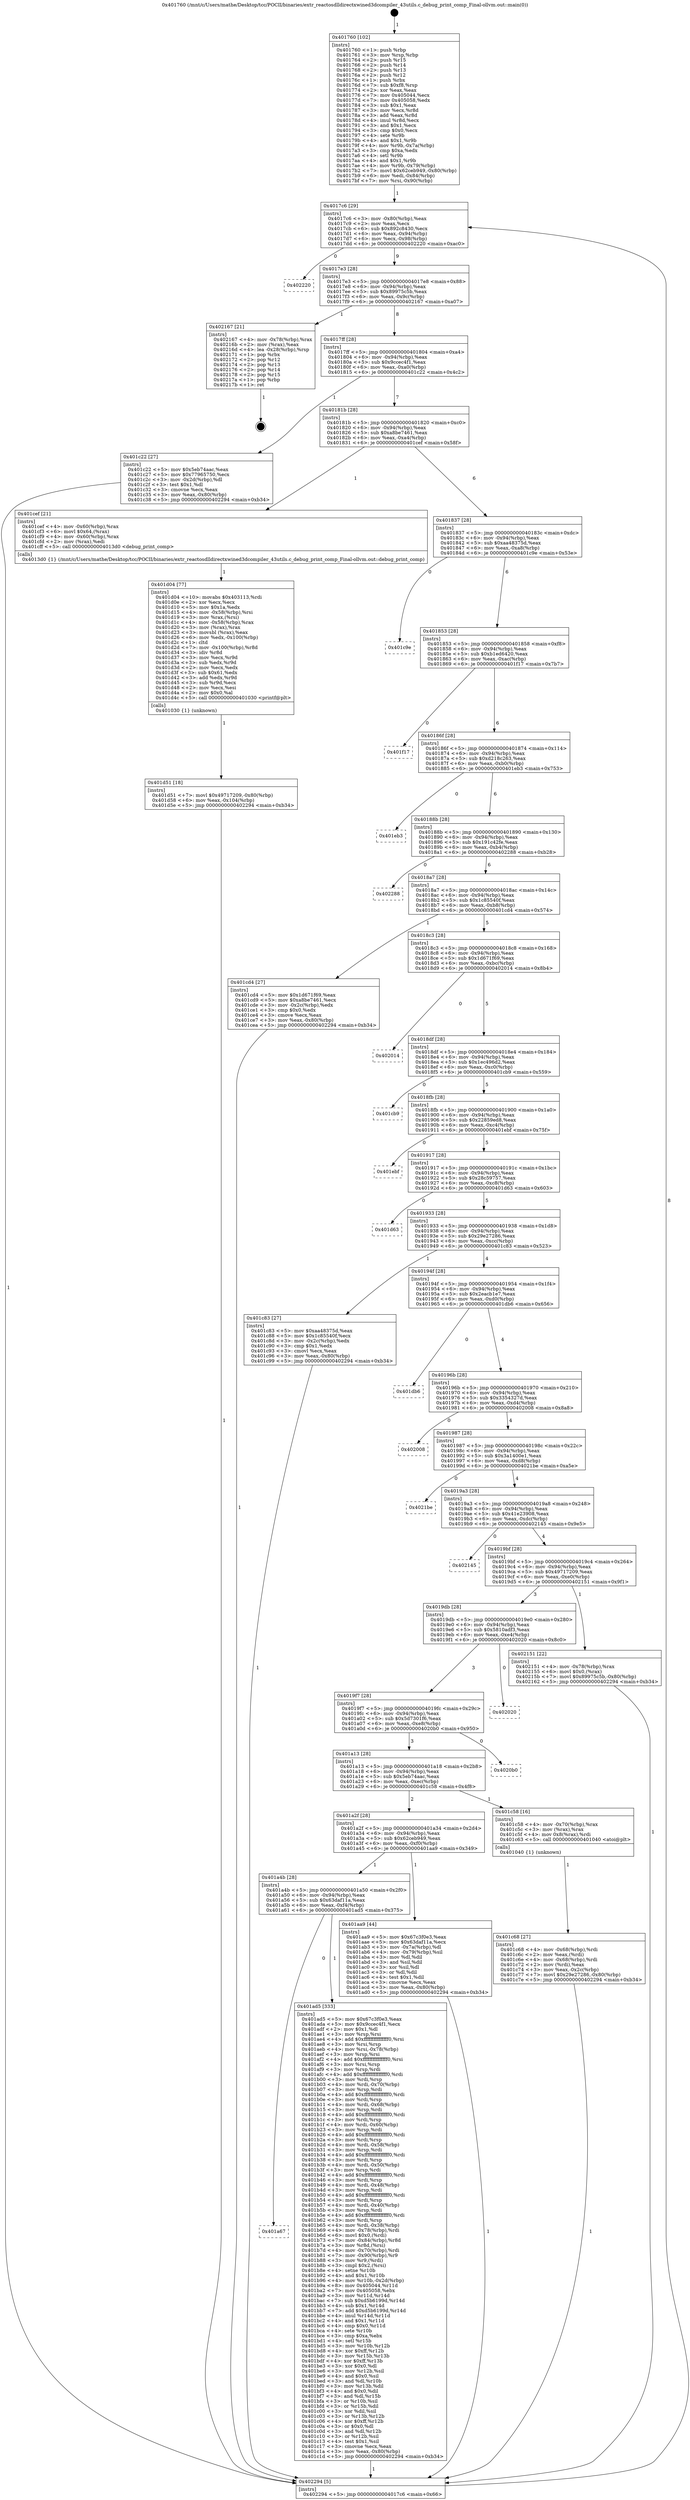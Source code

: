 digraph "0x401760" {
  label = "0x401760 (/mnt/c/Users/mathe/Desktop/tcc/POCII/binaries/extr_reactosdlldirectxwined3dcompiler_43utils.c_debug_print_comp_Final-ollvm.out::main(0))"
  labelloc = "t"
  node[shape=record]

  Entry [label="",width=0.3,height=0.3,shape=circle,fillcolor=black,style=filled]
  "0x4017c6" [label="{
     0x4017c6 [29]\l
     | [instrs]\l
     &nbsp;&nbsp;0x4017c6 \<+3\>: mov -0x80(%rbp),%eax\l
     &nbsp;&nbsp;0x4017c9 \<+2\>: mov %eax,%ecx\l
     &nbsp;&nbsp;0x4017cb \<+6\>: sub $0x892c8430,%ecx\l
     &nbsp;&nbsp;0x4017d1 \<+6\>: mov %eax,-0x94(%rbp)\l
     &nbsp;&nbsp;0x4017d7 \<+6\>: mov %ecx,-0x98(%rbp)\l
     &nbsp;&nbsp;0x4017dd \<+6\>: je 0000000000402220 \<main+0xac0\>\l
  }"]
  "0x402220" [label="{
     0x402220\l
  }", style=dashed]
  "0x4017e3" [label="{
     0x4017e3 [28]\l
     | [instrs]\l
     &nbsp;&nbsp;0x4017e3 \<+5\>: jmp 00000000004017e8 \<main+0x88\>\l
     &nbsp;&nbsp;0x4017e8 \<+6\>: mov -0x94(%rbp),%eax\l
     &nbsp;&nbsp;0x4017ee \<+5\>: sub $0x89975c5b,%eax\l
     &nbsp;&nbsp;0x4017f3 \<+6\>: mov %eax,-0x9c(%rbp)\l
     &nbsp;&nbsp;0x4017f9 \<+6\>: je 0000000000402167 \<main+0xa07\>\l
  }"]
  Exit [label="",width=0.3,height=0.3,shape=circle,fillcolor=black,style=filled,peripheries=2]
  "0x402167" [label="{
     0x402167 [21]\l
     | [instrs]\l
     &nbsp;&nbsp;0x402167 \<+4\>: mov -0x78(%rbp),%rax\l
     &nbsp;&nbsp;0x40216b \<+2\>: mov (%rax),%eax\l
     &nbsp;&nbsp;0x40216d \<+4\>: lea -0x28(%rbp),%rsp\l
     &nbsp;&nbsp;0x402171 \<+1\>: pop %rbx\l
     &nbsp;&nbsp;0x402172 \<+2\>: pop %r12\l
     &nbsp;&nbsp;0x402174 \<+2\>: pop %r13\l
     &nbsp;&nbsp;0x402176 \<+2\>: pop %r14\l
     &nbsp;&nbsp;0x402178 \<+2\>: pop %r15\l
     &nbsp;&nbsp;0x40217a \<+1\>: pop %rbp\l
     &nbsp;&nbsp;0x40217b \<+1\>: ret\l
  }"]
  "0x4017ff" [label="{
     0x4017ff [28]\l
     | [instrs]\l
     &nbsp;&nbsp;0x4017ff \<+5\>: jmp 0000000000401804 \<main+0xa4\>\l
     &nbsp;&nbsp;0x401804 \<+6\>: mov -0x94(%rbp),%eax\l
     &nbsp;&nbsp;0x40180a \<+5\>: sub $0x9ccec4f1,%eax\l
     &nbsp;&nbsp;0x40180f \<+6\>: mov %eax,-0xa0(%rbp)\l
     &nbsp;&nbsp;0x401815 \<+6\>: je 0000000000401c22 \<main+0x4c2\>\l
  }"]
  "0x401d51" [label="{
     0x401d51 [18]\l
     | [instrs]\l
     &nbsp;&nbsp;0x401d51 \<+7\>: movl $0x49717209,-0x80(%rbp)\l
     &nbsp;&nbsp;0x401d58 \<+6\>: mov %eax,-0x104(%rbp)\l
     &nbsp;&nbsp;0x401d5e \<+5\>: jmp 0000000000402294 \<main+0xb34\>\l
  }"]
  "0x401c22" [label="{
     0x401c22 [27]\l
     | [instrs]\l
     &nbsp;&nbsp;0x401c22 \<+5\>: mov $0x5eb74aac,%eax\l
     &nbsp;&nbsp;0x401c27 \<+5\>: mov $0x77965750,%ecx\l
     &nbsp;&nbsp;0x401c2c \<+3\>: mov -0x2d(%rbp),%dl\l
     &nbsp;&nbsp;0x401c2f \<+3\>: test $0x1,%dl\l
     &nbsp;&nbsp;0x401c32 \<+3\>: cmovne %ecx,%eax\l
     &nbsp;&nbsp;0x401c35 \<+3\>: mov %eax,-0x80(%rbp)\l
     &nbsp;&nbsp;0x401c38 \<+5\>: jmp 0000000000402294 \<main+0xb34\>\l
  }"]
  "0x40181b" [label="{
     0x40181b [28]\l
     | [instrs]\l
     &nbsp;&nbsp;0x40181b \<+5\>: jmp 0000000000401820 \<main+0xc0\>\l
     &nbsp;&nbsp;0x401820 \<+6\>: mov -0x94(%rbp),%eax\l
     &nbsp;&nbsp;0x401826 \<+5\>: sub $0xa8be7461,%eax\l
     &nbsp;&nbsp;0x40182b \<+6\>: mov %eax,-0xa4(%rbp)\l
     &nbsp;&nbsp;0x401831 \<+6\>: je 0000000000401cef \<main+0x58f\>\l
  }"]
  "0x401d04" [label="{
     0x401d04 [77]\l
     | [instrs]\l
     &nbsp;&nbsp;0x401d04 \<+10\>: movabs $0x403113,%rdi\l
     &nbsp;&nbsp;0x401d0e \<+2\>: xor %ecx,%ecx\l
     &nbsp;&nbsp;0x401d10 \<+5\>: mov $0x1a,%edx\l
     &nbsp;&nbsp;0x401d15 \<+4\>: mov -0x58(%rbp),%rsi\l
     &nbsp;&nbsp;0x401d19 \<+3\>: mov %rax,(%rsi)\l
     &nbsp;&nbsp;0x401d1c \<+4\>: mov -0x58(%rbp),%rax\l
     &nbsp;&nbsp;0x401d20 \<+3\>: mov (%rax),%rax\l
     &nbsp;&nbsp;0x401d23 \<+3\>: movsbl (%rax),%eax\l
     &nbsp;&nbsp;0x401d26 \<+6\>: mov %edx,-0x100(%rbp)\l
     &nbsp;&nbsp;0x401d2c \<+1\>: cltd\l
     &nbsp;&nbsp;0x401d2d \<+7\>: mov -0x100(%rbp),%r8d\l
     &nbsp;&nbsp;0x401d34 \<+3\>: idiv %r8d\l
     &nbsp;&nbsp;0x401d37 \<+3\>: mov %ecx,%r9d\l
     &nbsp;&nbsp;0x401d3a \<+3\>: sub %edx,%r9d\l
     &nbsp;&nbsp;0x401d3d \<+2\>: mov %ecx,%edx\l
     &nbsp;&nbsp;0x401d3f \<+3\>: sub $0x61,%edx\l
     &nbsp;&nbsp;0x401d42 \<+3\>: add %edx,%r9d\l
     &nbsp;&nbsp;0x401d45 \<+3\>: sub %r9d,%ecx\l
     &nbsp;&nbsp;0x401d48 \<+2\>: mov %ecx,%esi\l
     &nbsp;&nbsp;0x401d4a \<+2\>: mov $0x0,%al\l
     &nbsp;&nbsp;0x401d4c \<+5\>: call 0000000000401030 \<printf@plt\>\l
     | [calls]\l
     &nbsp;&nbsp;0x401030 \{1\} (unknown)\l
  }"]
  "0x401cef" [label="{
     0x401cef [21]\l
     | [instrs]\l
     &nbsp;&nbsp;0x401cef \<+4\>: mov -0x60(%rbp),%rax\l
     &nbsp;&nbsp;0x401cf3 \<+6\>: movl $0x64,(%rax)\l
     &nbsp;&nbsp;0x401cf9 \<+4\>: mov -0x60(%rbp),%rax\l
     &nbsp;&nbsp;0x401cfd \<+2\>: mov (%rax),%edi\l
     &nbsp;&nbsp;0x401cff \<+5\>: call 00000000004013d0 \<debug_print_comp\>\l
     | [calls]\l
     &nbsp;&nbsp;0x4013d0 \{1\} (/mnt/c/Users/mathe/Desktop/tcc/POCII/binaries/extr_reactosdlldirectxwined3dcompiler_43utils.c_debug_print_comp_Final-ollvm.out::debug_print_comp)\l
  }"]
  "0x401837" [label="{
     0x401837 [28]\l
     | [instrs]\l
     &nbsp;&nbsp;0x401837 \<+5\>: jmp 000000000040183c \<main+0xdc\>\l
     &nbsp;&nbsp;0x40183c \<+6\>: mov -0x94(%rbp),%eax\l
     &nbsp;&nbsp;0x401842 \<+5\>: sub $0xaa48375d,%eax\l
     &nbsp;&nbsp;0x401847 \<+6\>: mov %eax,-0xa8(%rbp)\l
     &nbsp;&nbsp;0x40184d \<+6\>: je 0000000000401c9e \<main+0x53e\>\l
  }"]
  "0x401c68" [label="{
     0x401c68 [27]\l
     | [instrs]\l
     &nbsp;&nbsp;0x401c68 \<+4\>: mov -0x68(%rbp),%rdi\l
     &nbsp;&nbsp;0x401c6c \<+2\>: mov %eax,(%rdi)\l
     &nbsp;&nbsp;0x401c6e \<+4\>: mov -0x68(%rbp),%rdi\l
     &nbsp;&nbsp;0x401c72 \<+2\>: mov (%rdi),%eax\l
     &nbsp;&nbsp;0x401c74 \<+3\>: mov %eax,-0x2c(%rbp)\l
     &nbsp;&nbsp;0x401c77 \<+7\>: movl $0x29e27286,-0x80(%rbp)\l
     &nbsp;&nbsp;0x401c7e \<+5\>: jmp 0000000000402294 \<main+0xb34\>\l
  }"]
  "0x401c9e" [label="{
     0x401c9e\l
  }", style=dashed]
  "0x401853" [label="{
     0x401853 [28]\l
     | [instrs]\l
     &nbsp;&nbsp;0x401853 \<+5\>: jmp 0000000000401858 \<main+0xf8\>\l
     &nbsp;&nbsp;0x401858 \<+6\>: mov -0x94(%rbp),%eax\l
     &nbsp;&nbsp;0x40185e \<+5\>: sub $0xb1ed6420,%eax\l
     &nbsp;&nbsp;0x401863 \<+6\>: mov %eax,-0xac(%rbp)\l
     &nbsp;&nbsp;0x401869 \<+6\>: je 0000000000401f17 \<main+0x7b7\>\l
  }"]
  "0x401a67" [label="{
     0x401a67\l
  }", style=dashed]
  "0x401f17" [label="{
     0x401f17\l
  }", style=dashed]
  "0x40186f" [label="{
     0x40186f [28]\l
     | [instrs]\l
     &nbsp;&nbsp;0x40186f \<+5\>: jmp 0000000000401874 \<main+0x114\>\l
     &nbsp;&nbsp;0x401874 \<+6\>: mov -0x94(%rbp),%eax\l
     &nbsp;&nbsp;0x40187a \<+5\>: sub $0xd218c263,%eax\l
     &nbsp;&nbsp;0x40187f \<+6\>: mov %eax,-0xb0(%rbp)\l
     &nbsp;&nbsp;0x401885 \<+6\>: je 0000000000401eb3 \<main+0x753\>\l
  }"]
  "0x401ad5" [label="{
     0x401ad5 [333]\l
     | [instrs]\l
     &nbsp;&nbsp;0x401ad5 \<+5\>: mov $0x67c3f0e3,%eax\l
     &nbsp;&nbsp;0x401ada \<+5\>: mov $0x9ccec4f1,%ecx\l
     &nbsp;&nbsp;0x401adf \<+2\>: mov $0x1,%dl\l
     &nbsp;&nbsp;0x401ae1 \<+3\>: mov %rsp,%rsi\l
     &nbsp;&nbsp;0x401ae4 \<+4\>: add $0xfffffffffffffff0,%rsi\l
     &nbsp;&nbsp;0x401ae8 \<+3\>: mov %rsi,%rsp\l
     &nbsp;&nbsp;0x401aeb \<+4\>: mov %rsi,-0x78(%rbp)\l
     &nbsp;&nbsp;0x401aef \<+3\>: mov %rsp,%rsi\l
     &nbsp;&nbsp;0x401af2 \<+4\>: add $0xfffffffffffffff0,%rsi\l
     &nbsp;&nbsp;0x401af6 \<+3\>: mov %rsi,%rsp\l
     &nbsp;&nbsp;0x401af9 \<+3\>: mov %rsp,%rdi\l
     &nbsp;&nbsp;0x401afc \<+4\>: add $0xfffffffffffffff0,%rdi\l
     &nbsp;&nbsp;0x401b00 \<+3\>: mov %rdi,%rsp\l
     &nbsp;&nbsp;0x401b03 \<+4\>: mov %rdi,-0x70(%rbp)\l
     &nbsp;&nbsp;0x401b07 \<+3\>: mov %rsp,%rdi\l
     &nbsp;&nbsp;0x401b0a \<+4\>: add $0xfffffffffffffff0,%rdi\l
     &nbsp;&nbsp;0x401b0e \<+3\>: mov %rdi,%rsp\l
     &nbsp;&nbsp;0x401b11 \<+4\>: mov %rdi,-0x68(%rbp)\l
     &nbsp;&nbsp;0x401b15 \<+3\>: mov %rsp,%rdi\l
     &nbsp;&nbsp;0x401b18 \<+4\>: add $0xfffffffffffffff0,%rdi\l
     &nbsp;&nbsp;0x401b1c \<+3\>: mov %rdi,%rsp\l
     &nbsp;&nbsp;0x401b1f \<+4\>: mov %rdi,-0x60(%rbp)\l
     &nbsp;&nbsp;0x401b23 \<+3\>: mov %rsp,%rdi\l
     &nbsp;&nbsp;0x401b26 \<+4\>: add $0xfffffffffffffff0,%rdi\l
     &nbsp;&nbsp;0x401b2a \<+3\>: mov %rdi,%rsp\l
     &nbsp;&nbsp;0x401b2d \<+4\>: mov %rdi,-0x58(%rbp)\l
     &nbsp;&nbsp;0x401b31 \<+3\>: mov %rsp,%rdi\l
     &nbsp;&nbsp;0x401b34 \<+4\>: add $0xfffffffffffffff0,%rdi\l
     &nbsp;&nbsp;0x401b38 \<+3\>: mov %rdi,%rsp\l
     &nbsp;&nbsp;0x401b3b \<+4\>: mov %rdi,-0x50(%rbp)\l
     &nbsp;&nbsp;0x401b3f \<+3\>: mov %rsp,%rdi\l
     &nbsp;&nbsp;0x401b42 \<+4\>: add $0xfffffffffffffff0,%rdi\l
     &nbsp;&nbsp;0x401b46 \<+3\>: mov %rdi,%rsp\l
     &nbsp;&nbsp;0x401b49 \<+4\>: mov %rdi,-0x48(%rbp)\l
     &nbsp;&nbsp;0x401b4d \<+3\>: mov %rsp,%rdi\l
     &nbsp;&nbsp;0x401b50 \<+4\>: add $0xfffffffffffffff0,%rdi\l
     &nbsp;&nbsp;0x401b54 \<+3\>: mov %rdi,%rsp\l
     &nbsp;&nbsp;0x401b57 \<+4\>: mov %rdi,-0x40(%rbp)\l
     &nbsp;&nbsp;0x401b5b \<+3\>: mov %rsp,%rdi\l
     &nbsp;&nbsp;0x401b5e \<+4\>: add $0xfffffffffffffff0,%rdi\l
     &nbsp;&nbsp;0x401b62 \<+3\>: mov %rdi,%rsp\l
     &nbsp;&nbsp;0x401b65 \<+4\>: mov %rdi,-0x38(%rbp)\l
     &nbsp;&nbsp;0x401b69 \<+4\>: mov -0x78(%rbp),%rdi\l
     &nbsp;&nbsp;0x401b6d \<+6\>: movl $0x0,(%rdi)\l
     &nbsp;&nbsp;0x401b73 \<+7\>: mov -0x84(%rbp),%r8d\l
     &nbsp;&nbsp;0x401b7a \<+3\>: mov %r8d,(%rsi)\l
     &nbsp;&nbsp;0x401b7d \<+4\>: mov -0x70(%rbp),%rdi\l
     &nbsp;&nbsp;0x401b81 \<+7\>: mov -0x90(%rbp),%r9\l
     &nbsp;&nbsp;0x401b88 \<+3\>: mov %r9,(%rdi)\l
     &nbsp;&nbsp;0x401b8b \<+3\>: cmpl $0x2,(%rsi)\l
     &nbsp;&nbsp;0x401b8e \<+4\>: setne %r10b\l
     &nbsp;&nbsp;0x401b92 \<+4\>: and $0x1,%r10b\l
     &nbsp;&nbsp;0x401b96 \<+4\>: mov %r10b,-0x2d(%rbp)\l
     &nbsp;&nbsp;0x401b9a \<+8\>: mov 0x405044,%r11d\l
     &nbsp;&nbsp;0x401ba2 \<+7\>: mov 0x405058,%ebx\l
     &nbsp;&nbsp;0x401ba9 \<+3\>: mov %r11d,%r14d\l
     &nbsp;&nbsp;0x401bac \<+7\>: sub $0xd5b6199d,%r14d\l
     &nbsp;&nbsp;0x401bb3 \<+4\>: sub $0x1,%r14d\l
     &nbsp;&nbsp;0x401bb7 \<+7\>: add $0xd5b6199d,%r14d\l
     &nbsp;&nbsp;0x401bbe \<+4\>: imul %r14d,%r11d\l
     &nbsp;&nbsp;0x401bc2 \<+4\>: and $0x1,%r11d\l
     &nbsp;&nbsp;0x401bc6 \<+4\>: cmp $0x0,%r11d\l
     &nbsp;&nbsp;0x401bca \<+4\>: sete %r10b\l
     &nbsp;&nbsp;0x401bce \<+3\>: cmp $0xa,%ebx\l
     &nbsp;&nbsp;0x401bd1 \<+4\>: setl %r15b\l
     &nbsp;&nbsp;0x401bd5 \<+3\>: mov %r10b,%r12b\l
     &nbsp;&nbsp;0x401bd8 \<+4\>: xor $0xff,%r12b\l
     &nbsp;&nbsp;0x401bdc \<+3\>: mov %r15b,%r13b\l
     &nbsp;&nbsp;0x401bdf \<+4\>: xor $0xff,%r13b\l
     &nbsp;&nbsp;0x401be3 \<+3\>: xor $0x0,%dl\l
     &nbsp;&nbsp;0x401be6 \<+3\>: mov %r12b,%sil\l
     &nbsp;&nbsp;0x401be9 \<+4\>: and $0x0,%sil\l
     &nbsp;&nbsp;0x401bed \<+3\>: and %dl,%r10b\l
     &nbsp;&nbsp;0x401bf0 \<+3\>: mov %r13b,%dil\l
     &nbsp;&nbsp;0x401bf3 \<+4\>: and $0x0,%dil\l
     &nbsp;&nbsp;0x401bf7 \<+3\>: and %dl,%r15b\l
     &nbsp;&nbsp;0x401bfa \<+3\>: or %r10b,%sil\l
     &nbsp;&nbsp;0x401bfd \<+3\>: or %r15b,%dil\l
     &nbsp;&nbsp;0x401c00 \<+3\>: xor %dil,%sil\l
     &nbsp;&nbsp;0x401c03 \<+3\>: or %r13b,%r12b\l
     &nbsp;&nbsp;0x401c06 \<+4\>: xor $0xff,%r12b\l
     &nbsp;&nbsp;0x401c0a \<+3\>: or $0x0,%dl\l
     &nbsp;&nbsp;0x401c0d \<+3\>: and %dl,%r12b\l
     &nbsp;&nbsp;0x401c10 \<+3\>: or %r12b,%sil\l
     &nbsp;&nbsp;0x401c13 \<+4\>: test $0x1,%sil\l
     &nbsp;&nbsp;0x401c17 \<+3\>: cmovne %ecx,%eax\l
     &nbsp;&nbsp;0x401c1a \<+3\>: mov %eax,-0x80(%rbp)\l
     &nbsp;&nbsp;0x401c1d \<+5\>: jmp 0000000000402294 \<main+0xb34\>\l
  }"]
  "0x401eb3" [label="{
     0x401eb3\l
  }", style=dashed]
  "0x40188b" [label="{
     0x40188b [28]\l
     | [instrs]\l
     &nbsp;&nbsp;0x40188b \<+5\>: jmp 0000000000401890 \<main+0x130\>\l
     &nbsp;&nbsp;0x401890 \<+6\>: mov -0x94(%rbp),%eax\l
     &nbsp;&nbsp;0x401896 \<+5\>: sub $0x191c42fe,%eax\l
     &nbsp;&nbsp;0x40189b \<+6\>: mov %eax,-0xb4(%rbp)\l
     &nbsp;&nbsp;0x4018a1 \<+6\>: je 0000000000402288 \<main+0xb28\>\l
  }"]
  "0x401760" [label="{
     0x401760 [102]\l
     | [instrs]\l
     &nbsp;&nbsp;0x401760 \<+1\>: push %rbp\l
     &nbsp;&nbsp;0x401761 \<+3\>: mov %rsp,%rbp\l
     &nbsp;&nbsp;0x401764 \<+2\>: push %r15\l
     &nbsp;&nbsp;0x401766 \<+2\>: push %r14\l
     &nbsp;&nbsp;0x401768 \<+2\>: push %r13\l
     &nbsp;&nbsp;0x40176a \<+2\>: push %r12\l
     &nbsp;&nbsp;0x40176c \<+1\>: push %rbx\l
     &nbsp;&nbsp;0x40176d \<+7\>: sub $0xf8,%rsp\l
     &nbsp;&nbsp;0x401774 \<+2\>: xor %eax,%eax\l
     &nbsp;&nbsp;0x401776 \<+7\>: mov 0x405044,%ecx\l
     &nbsp;&nbsp;0x40177d \<+7\>: mov 0x405058,%edx\l
     &nbsp;&nbsp;0x401784 \<+3\>: sub $0x1,%eax\l
     &nbsp;&nbsp;0x401787 \<+3\>: mov %ecx,%r8d\l
     &nbsp;&nbsp;0x40178a \<+3\>: add %eax,%r8d\l
     &nbsp;&nbsp;0x40178d \<+4\>: imul %r8d,%ecx\l
     &nbsp;&nbsp;0x401791 \<+3\>: and $0x1,%ecx\l
     &nbsp;&nbsp;0x401794 \<+3\>: cmp $0x0,%ecx\l
     &nbsp;&nbsp;0x401797 \<+4\>: sete %r9b\l
     &nbsp;&nbsp;0x40179b \<+4\>: and $0x1,%r9b\l
     &nbsp;&nbsp;0x40179f \<+4\>: mov %r9b,-0x7a(%rbp)\l
     &nbsp;&nbsp;0x4017a3 \<+3\>: cmp $0xa,%edx\l
     &nbsp;&nbsp;0x4017a6 \<+4\>: setl %r9b\l
     &nbsp;&nbsp;0x4017aa \<+4\>: and $0x1,%r9b\l
     &nbsp;&nbsp;0x4017ae \<+4\>: mov %r9b,-0x79(%rbp)\l
     &nbsp;&nbsp;0x4017b2 \<+7\>: movl $0x62ceb949,-0x80(%rbp)\l
     &nbsp;&nbsp;0x4017b9 \<+6\>: mov %edi,-0x84(%rbp)\l
     &nbsp;&nbsp;0x4017bf \<+7\>: mov %rsi,-0x90(%rbp)\l
  }"]
  "0x402288" [label="{
     0x402288\l
  }", style=dashed]
  "0x4018a7" [label="{
     0x4018a7 [28]\l
     | [instrs]\l
     &nbsp;&nbsp;0x4018a7 \<+5\>: jmp 00000000004018ac \<main+0x14c\>\l
     &nbsp;&nbsp;0x4018ac \<+6\>: mov -0x94(%rbp),%eax\l
     &nbsp;&nbsp;0x4018b2 \<+5\>: sub $0x1c85540f,%eax\l
     &nbsp;&nbsp;0x4018b7 \<+6\>: mov %eax,-0xb8(%rbp)\l
     &nbsp;&nbsp;0x4018bd \<+6\>: je 0000000000401cd4 \<main+0x574\>\l
  }"]
  "0x402294" [label="{
     0x402294 [5]\l
     | [instrs]\l
     &nbsp;&nbsp;0x402294 \<+5\>: jmp 00000000004017c6 \<main+0x66\>\l
  }"]
  "0x401cd4" [label="{
     0x401cd4 [27]\l
     | [instrs]\l
     &nbsp;&nbsp;0x401cd4 \<+5\>: mov $0x1d671f69,%eax\l
     &nbsp;&nbsp;0x401cd9 \<+5\>: mov $0xa8be7461,%ecx\l
     &nbsp;&nbsp;0x401cde \<+3\>: mov -0x2c(%rbp),%edx\l
     &nbsp;&nbsp;0x401ce1 \<+3\>: cmp $0x0,%edx\l
     &nbsp;&nbsp;0x401ce4 \<+3\>: cmove %ecx,%eax\l
     &nbsp;&nbsp;0x401ce7 \<+3\>: mov %eax,-0x80(%rbp)\l
     &nbsp;&nbsp;0x401cea \<+5\>: jmp 0000000000402294 \<main+0xb34\>\l
  }"]
  "0x4018c3" [label="{
     0x4018c3 [28]\l
     | [instrs]\l
     &nbsp;&nbsp;0x4018c3 \<+5\>: jmp 00000000004018c8 \<main+0x168\>\l
     &nbsp;&nbsp;0x4018c8 \<+6\>: mov -0x94(%rbp),%eax\l
     &nbsp;&nbsp;0x4018ce \<+5\>: sub $0x1d671f69,%eax\l
     &nbsp;&nbsp;0x4018d3 \<+6\>: mov %eax,-0xbc(%rbp)\l
     &nbsp;&nbsp;0x4018d9 \<+6\>: je 0000000000402014 \<main+0x8b4\>\l
  }"]
  "0x401a4b" [label="{
     0x401a4b [28]\l
     | [instrs]\l
     &nbsp;&nbsp;0x401a4b \<+5\>: jmp 0000000000401a50 \<main+0x2f0\>\l
     &nbsp;&nbsp;0x401a50 \<+6\>: mov -0x94(%rbp),%eax\l
     &nbsp;&nbsp;0x401a56 \<+5\>: sub $0x63daf11a,%eax\l
     &nbsp;&nbsp;0x401a5b \<+6\>: mov %eax,-0xf4(%rbp)\l
     &nbsp;&nbsp;0x401a61 \<+6\>: je 0000000000401ad5 \<main+0x375\>\l
  }"]
  "0x402014" [label="{
     0x402014\l
  }", style=dashed]
  "0x4018df" [label="{
     0x4018df [28]\l
     | [instrs]\l
     &nbsp;&nbsp;0x4018df \<+5\>: jmp 00000000004018e4 \<main+0x184\>\l
     &nbsp;&nbsp;0x4018e4 \<+6\>: mov -0x94(%rbp),%eax\l
     &nbsp;&nbsp;0x4018ea \<+5\>: sub $0x1ec496d2,%eax\l
     &nbsp;&nbsp;0x4018ef \<+6\>: mov %eax,-0xc0(%rbp)\l
     &nbsp;&nbsp;0x4018f5 \<+6\>: je 0000000000401cb9 \<main+0x559\>\l
  }"]
  "0x401aa9" [label="{
     0x401aa9 [44]\l
     | [instrs]\l
     &nbsp;&nbsp;0x401aa9 \<+5\>: mov $0x67c3f0e3,%eax\l
     &nbsp;&nbsp;0x401aae \<+5\>: mov $0x63daf11a,%ecx\l
     &nbsp;&nbsp;0x401ab3 \<+3\>: mov -0x7a(%rbp),%dl\l
     &nbsp;&nbsp;0x401ab6 \<+4\>: mov -0x79(%rbp),%sil\l
     &nbsp;&nbsp;0x401aba \<+3\>: mov %dl,%dil\l
     &nbsp;&nbsp;0x401abd \<+3\>: and %sil,%dil\l
     &nbsp;&nbsp;0x401ac0 \<+3\>: xor %sil,%dl\l
     &nbsp;&nbsp;0x401ac3 \<+3\>: or %dl,%dil\l
     &nbsp;&nbsp;0x401ac6 \<+4\>: test $0x1,%dil\l
     &nbsp;&nbsp;0x401aca \<+3\>: cmovne %ecx,%eax\l
     &nbsp;&nbsp;0x401acd \<+3\>: mov %eax,-0x80(%rbp)\l
     &nbsp;&nbsp;0x401ad0 \<+5\>: jmp 0000000000402294 \<main+0xb34\>\l
  }"]
  "0x401cb9" [label="{
     0x401cb9\l
  }", style=dashed]
  "0x4018fb" [label="{
     0x4018fb [28]\l
     | [instrs]\l
     &nbsp;&nbsp;0x4018fb \<+5\>: jmp 0000000000401900 \<main+0x1a0\>\l
     &nbsp;&nbsp;0x401900 \<+6\>: mov -0x94(%rbp),%eax\l
     &nbsp;&nbsp;0x401906 \<+5\>: sub $0x22859ed8,%eax\l
     &nbsp;&nbsp;0x40190b \<+6\>: mov %eax,-0xc4(%rbp)\l
     &nbsp;&nbsp;0x401911 \<+6\>: je 0000000000401ebf \<main+0x75f\>\l
  }"]
  "0x401a2f" [label="{
     0x401a2f [28]\l
     | [instrs]\l
     &nbsp;&nbsp;0x401a2f \<+5\>: jmp 0000000000401a34 \<main+0x2d4\>\l
     &nbsp;&nbsp;0x401a34 \<+6\>: mov -0x94(%rbp),%eax\l
     &nbsp;&nbsp;0x401a3a \<+5\>: sub $0x62ceb949,%eax\l
     &nbsp;&nbsp;0x401a3f \<+6\>: mov %eax,-0xf0(%rbp)\l
     &nbsp;&nbsp;0x401a45 \<+6\>: je 0000000000401aa9 \<main+0x349\>\l
  }"]
  "0x401ebf" [label="{
     0x401ebf\l
  }", style=dashed]
  "0x401917" [label="{
     0x401917 [28]\l
     | [instrs]\l
     &nbsp;&nbsp;0x401917 \<+5\>: jmp 000000000040191c \<main+0x1bc\>\l
     &nbsp;&nbsp;0x40191c \<+6\>: mov -0x94(%rbp),%eax\l
     &nbsp;&nbsp;0x401922 \<+5\>: sub $0x28c59757,%eax\l
     &nbsp;&nbsp;0x401927 \<+6\>: mov %eax,-0xc8(%rbp)\l
     &nbsp;&nbsp;0x40192d \<+6\>: je 0000000000401d63 \<main+0x603\>\l
  }"]
  "0x401c58" [label="{
     0x401c58 [16]\l
     | [instrs]\l
     &nbsp;&nbsp;0x401c58 \<+4\>: mov -0x70(%rbp),%rax\l
     &nbsp;&nbsp;0x401c5c \<+3\>: mov (%rax),%rax\l
     &nbsp;&nbsp;0x401c5f \<+4\>: mov 0x8(%rax),%rdi\l
     &nbsp;&nbsp;0x401c63 \<+5\>: call 0000000000401040 \<atoi@plt\>\l
     | [calls]\l
     &nbsp;&nbsp;0x401040 \{1\} (unknown)\l
  }"]
  "0x401d63" [label="{
     0x401d63\l
  }", style=dashed]
  "0x401933" [label="{
     0x401933 [28]\l
     | [instrs]\l
     &nbsp;&nbsp;0x401933 \<+5\>: jmp 0000000000401938 \<main+0x1d8\>\l
     &nbsp;&nbsp;0x401938 \<+6\>: mov -0x94(%rbp),%eax\l
     &nbsp;&nbsp;0x40193e \<+5\>: sub $0x29e27286,%eax\l
     &nbsp;&nbsp;0x401943 \<+6\>: mov %eax,-0xcc(%rbp)\l
     &nbsp;&nbsp;0x401949 \<+6\>: je 0000000000401c83 \<main+0x523\>\l
  }"]
  "0x401a13" [label="{
     0x401a13 [28]\l
     | [instrs]\l
     &nbsp;&nbsp;0x401a13 \<+5\>: jmp 0000000000401a18 \<main+0x2b8\>\l
     &nbsp;&nbsp;0x401a18 \<+6\>: mov -0x94(%rbp),%eax\l
     &nbsp;&nbsp;0x401a1e \<+5\>: sub $0x5eb74aac,%eax\l
     &nbsp;&nbsp;0x401a23 \<+6\>: mov %eax,-0xec(%rbp)\l
     &nbsp;&nbsp;0x401a29 \<+6\>: je 0000000000401c58 \<main+0x4f8\>\l
  }"]
  "0x401c83" [label="{
     0x401c83 [27]\l
     | [instrs]\l
     &nbsp;&nbsp;0x401c83 \<+5\>: mov $0xaa48375d,%eax\l
     &nbsp;&nbsp;0x401c88 \<+5\>: mov $0x1c85540f,%ecx\l
     &nbsp;&nbsp;0x401c8d \<+3\>: mov -0x2c(%rbp),%edx\l
     &nbsp;&nbsp;0x401c90 \<+3\>: cmp $0x1,%edx\l
     &nbsp;&nbsp;0x401c93 \<+3\>: cmovl %ecx,%eax\l
     &nbsp;&nbsp;0x401c96 \<+3\>: mov %eax,-0x80(%rbp)\l
     &nbsp;&nbsp;0x401c99 \<+5\>: jmp 0000000000402294 \<main+0xb34\>\l
  }"]
  "0x40194f" [label="{
     0x40194f [28]\l
     | [instrs]\l
     &nbsp;&nbsp;0x40194f \<+5\>: jmp 0000000000401954 \<main+0x1f4\>\l
     &nbsp;&nbsp;0x401954 \<+6\>: mov -0x94(%rbp),%eax\l
     &nbsp;&nbsp;0x40195a \<+5\>: sub $0x2eacb1e7,%eax\l
     &nbsp;&nbsp;0x40195f \<+6\>: mov %eax,-0xd0(%rbp)\l
     &nbsp;&nbsp;0x401965 \<+6\>: je 0000000000401db6 \<main+0x656\>\l
  }"]
  "0x4020b0" [label="{
     0x4020b0\l
  }", style=dashed]
  "0x401db6" [label="{
     0x401db6\l
  }", style=dashed]
  "0x40196b" [label="{
     0x40196b [28]\l
     | [instrs]\l
     &nbsp;&nbsp;0x40196b \<+5\>: jmp 0000000000401970 \<main+0x210\>\l
     &nbsp;&nbsp;0x401970 \<+6\>: mov -0x94(%rbp),%eax\l
     &nbsp;&nbsp;0x401976 \<+5\>: sub $0x3354327d,%eax\l
     &nbsp;&nbsp;0x40197b \<+6\>: mov %eax,-0xd4(%rbp)\l
     &nbsp;&nbsp;0x401981 \<+6\>: je 0000000000402008 \<main+0x8a8\>\l
  }"]
  "0x4019f7" [label="{
     0x4019f7 [28]\l
     | [instrs]\l
     &nbsp;&nbsp;0x4019f7 \<+5\>: jmp 00000000004019fc \<main+0x29c\>\l
     &nbsp;&nbsp;0x4019fc \<+6\>: mov -0x94(%rbp),%eax\l
     &nbsp;&nbsp;0x401a02 \<+5\>: sub $0x5d7301f6,%eax\l
     &nbsp;&nbsp;0x401a07 \<+6\>: mov %eax,-0xe8(%rbp)\l
     &nbsp;&nbsp;0x401a0d \<+6\>: je 00000000004020b0 \<main+0x950\>\l
  }"]
  "0x402008" [label="{
     0x402008\l
  }", style=dashed]
  "0x401987" [label="{
     0x401987 [28]\l
     | [instrs]\l
     &nbsp;&nbsp;0x401987 \<+5\>: jmp 000000000040198c \<main+0x22c\>\l
     &nbsp;&nbsp;0x40198c \<+6\>: mov -0x94(%rbp),%eax\l
     &nbsp;&nbsp;0x401992 \<+5\>: sub $0x3a1400e1,%eax\l
     &nbsp;&nbsp;0x401997 \<+6\>: mov %eax,-0xd8(%rbp)\l
     &nbsp;&nbsp;0x40199d \<+6\>: je 00000000004021be \<main+0xa5e\>\l
  }"]
  "0x402020" [label="{
     0x402020\l
  }", style=dashed]
  "0x4021be" [label="{
     0x4021be\l
  }", style=dashed]
  "0x4019a3" [label="{
     0x4019a3 [28]\l
     | [instrs]\l
     &nbsp;&nbsp;0x4019a3 \<+5\>: jmp 00000000004019a8 \<main+0x248\>\l
     &nbsp;&nbsp;0x4019a8 \<+6\>: mov -0x94(%rbp),%eax\l
     &nbsp;&nbsp;0x4019ae \<+5\>: sub $0x41e23908,%eax\l
     &nbsp;&nbsp;0x4019b3 \<+6\>: mov %eax,-0xdc(%rbp)\l
     &nbsp;&nbsp;0x4019b9 \<+6\>: je 0000000000402145 \<main+0x9e5\>\l
  }"]
  "0x4019db" [label="{
     0x4019db [28]\l
     | [instrs]\l
     &nbsp;&nbsp;0x4019db \<+5\>: jmp 00000000004019e0 \<main+0x280\>\l
     &nbsp;&nbsp;0x4019e0 \<+6\>: mov -0x94(%rbp),%eax\l
     &nbsp;&nbsp;0x4019e6 \<+5\>: sub $0x5810adf3,%eax\l
     &nbsp;&nbsp;0x4019eb \<+6\>: mov %eax,-0xe4(%rbp)\l
     &nbsp;&nbsp;0x4019f1 \<+6\>: je 0000000000402020 \<main+0x8c0\>\l
  }"]
  "0x402145" [label="{
     0x402145\l
  }", style=dashed]
  "0x4019bf" [label="{
     0x4019bf [28]\l
     | [instrs]\l
     &nbsp;&nbsp;0x4019bf \<+5\>: jmp 00000000004019c4 \<main+0x264\>\l
     &nbsp;&nbsp;0x4019c4 \<+6\>: mov -0x94(%rbp),%eax\l
     &nbsp;&nbsp;0x4019ca \<+5\>: sub $0x49717209,%eax\l
     &nbsp;&nbsp;0x4019cf \<+6\>: mov %eax,-0xe0(%rbp)\l
     &nbsp;&nbsp;0x4019d5 \<+6\>: je 0000000000402151 \<main+0x9f1\>\l
  }"]
  "0x402151" [label="{
     0x402151 [22]\l
     | [instrs]\l
     &nbsp;&nbsp;0x402151 \<+4\>: mov -0x78(%rbp),%rax\l
     &nbsp;&nbsp;0x402155 \<+6\>: movl $0x0,(%rax)\l
     &nbsp;&nbsp;0x40215b \<+7\>: movl $0x89975c5b,-0x80(%rbp)\l
     &nbsp;&nbsp;0x402162 \<+5\>: jmp 0000000000402294 \<main+0xb34\>\l
  }"]
  Entry -> "0x401760" [label=" 1"]
  "0x4017c6" -> "0x402220" [label=" 0"]
  "0x4017c6" -> "0x4017e3" [label=" 9"]
  "0x402167" -> Exit [label=" 1"]
  "0x4017e3" -> "0x402167" [label=" 1"]
  "0x4017e3" -> "0x4017ff" [label=" 8"]
  "0x402151" -> "0x402294" [label=" 1"]
  "0x4017ff" -> "0x401c22" [label=" 1"]
  "0x4017ff" -> "0x40181b" [label=" 7"]
  "0x401d51" -> "0x402294" [label=" 1"]
  "0x40181b" -> "0x401cef" [label=" 1"]
  "0x40181b" -> "0x401837" [label=" 6"]
  "0x401d04" -> "0x401d51" [label=" 1"]
  "0x401837" -> "0x401c9e" [label=" 0"]
  "0x401837" -> "0x401853" [label=" 6"]
  "0x401cef" -> "0x401d04" [label=" 1"]
  "0x401853" -> "0x401f17" [label=" 0"]
  "0x401853" -> "0x40186f" [label=" 6"]
  "0x401c83" -> "0x402294" [label=" 1"]
  "0x40186f" -> "0x401eb3" [label=" 0"]
  "0x40186f" -> "0x40188b" [label=" 6"]
  "0x401c68" -> "0x402294" [label=" 1"]
  "0x40188b" -> "0x402288" [label=" 0"]
  "0x40188b" -> "0x4018a7" [label=" 6"]
  "0x401c22" -> "0x402294" [label=" 1"]
  "0x4018a7" -> "0x401cd4" [label=" 1"]
  "0x4018a7" -> "0x4018c3" [label=" 5"]
  "0x401ad5" -> "0x402294" [label=" 1"]
  "0x4018c3" -> "0x402014" [label=" 0"]
  "0x4018c3" -> "0x4018df" [label=" 5"]
  "0x401cd4" -> "0x402294" [label=" 1"]
  "0x4018df" -> "0x401cb9" [label=" 0"]
  "0x4018df" -> "0x4018fb" [label=" 5"]
  "0x401a4b" -> "0x401a67" [label=" 0"]
  "0x4018fb" -> "0x401ebf" [label=" 0"]
  "0x4018fb" -> "0x401917" [label=" 5"]
  "0x401c58" -> "0x401c68" [label=" 1"]
  "0x401917" -> "0x401d63" [label=" 0"]
  "0x401917" -> "0x401933" [label=" 5"]
  "0x402294" -> "0x4017c6" [label=" 8"]
  "0x401933" -> "0x401c83" [label=" 1"]
  "0x401933" -> "0x40194f" [label=" 4"]
  "0x401aa9" -> "0x402294" [label=" 1"]
  "0x40194f" -> "0x401db6" [label=" 0"]
  "0x40194f" -> "0x40196b" [label=" 4"]
  "0x401a2f" -> "0x401a4b" [label=" 1"]
  "0x40196b" -> "0x402008" [label=" 0"]
  "0x40196b" -> "0x401987" [label=" 4"]
  "0x401a4b" -> "0x401ad5" [label=" 1"]
  "0x401987" -> "0x4021be" [label=" 0"]
  "0x401987" -> "0x4019a3" [label=" 4"]
  "0x401a13" -> "0x401a2f" [label=" 2"]
  "0x4019a3" -> "0x402145" [label=" 0"]
  "0x4019a3" -> "0x4019bf" [label=" 4"]
  "0x401760" -> "0x4017c6" [label=" 1"]
  "0x4019bf" -> "0x402151" [label=" 1"]
  "0x4019bf" -> "0x4019db" [label=" 3"]
  "0x401a13" -> "0x401c58" [label=" 1"]
  "0x4019db" -> "0x402020" [label=" 0"]
  "0x4019db" -> "0x4019f7" [label=" 3"]
  "0x401a2f" -> "0x401aa9" [label=" 1"]
  "0x4019f7" -> "0x4020b0" [label=" 0"]
  "0x4019f7" -> "0x401a13" [label=" 3"]
}
